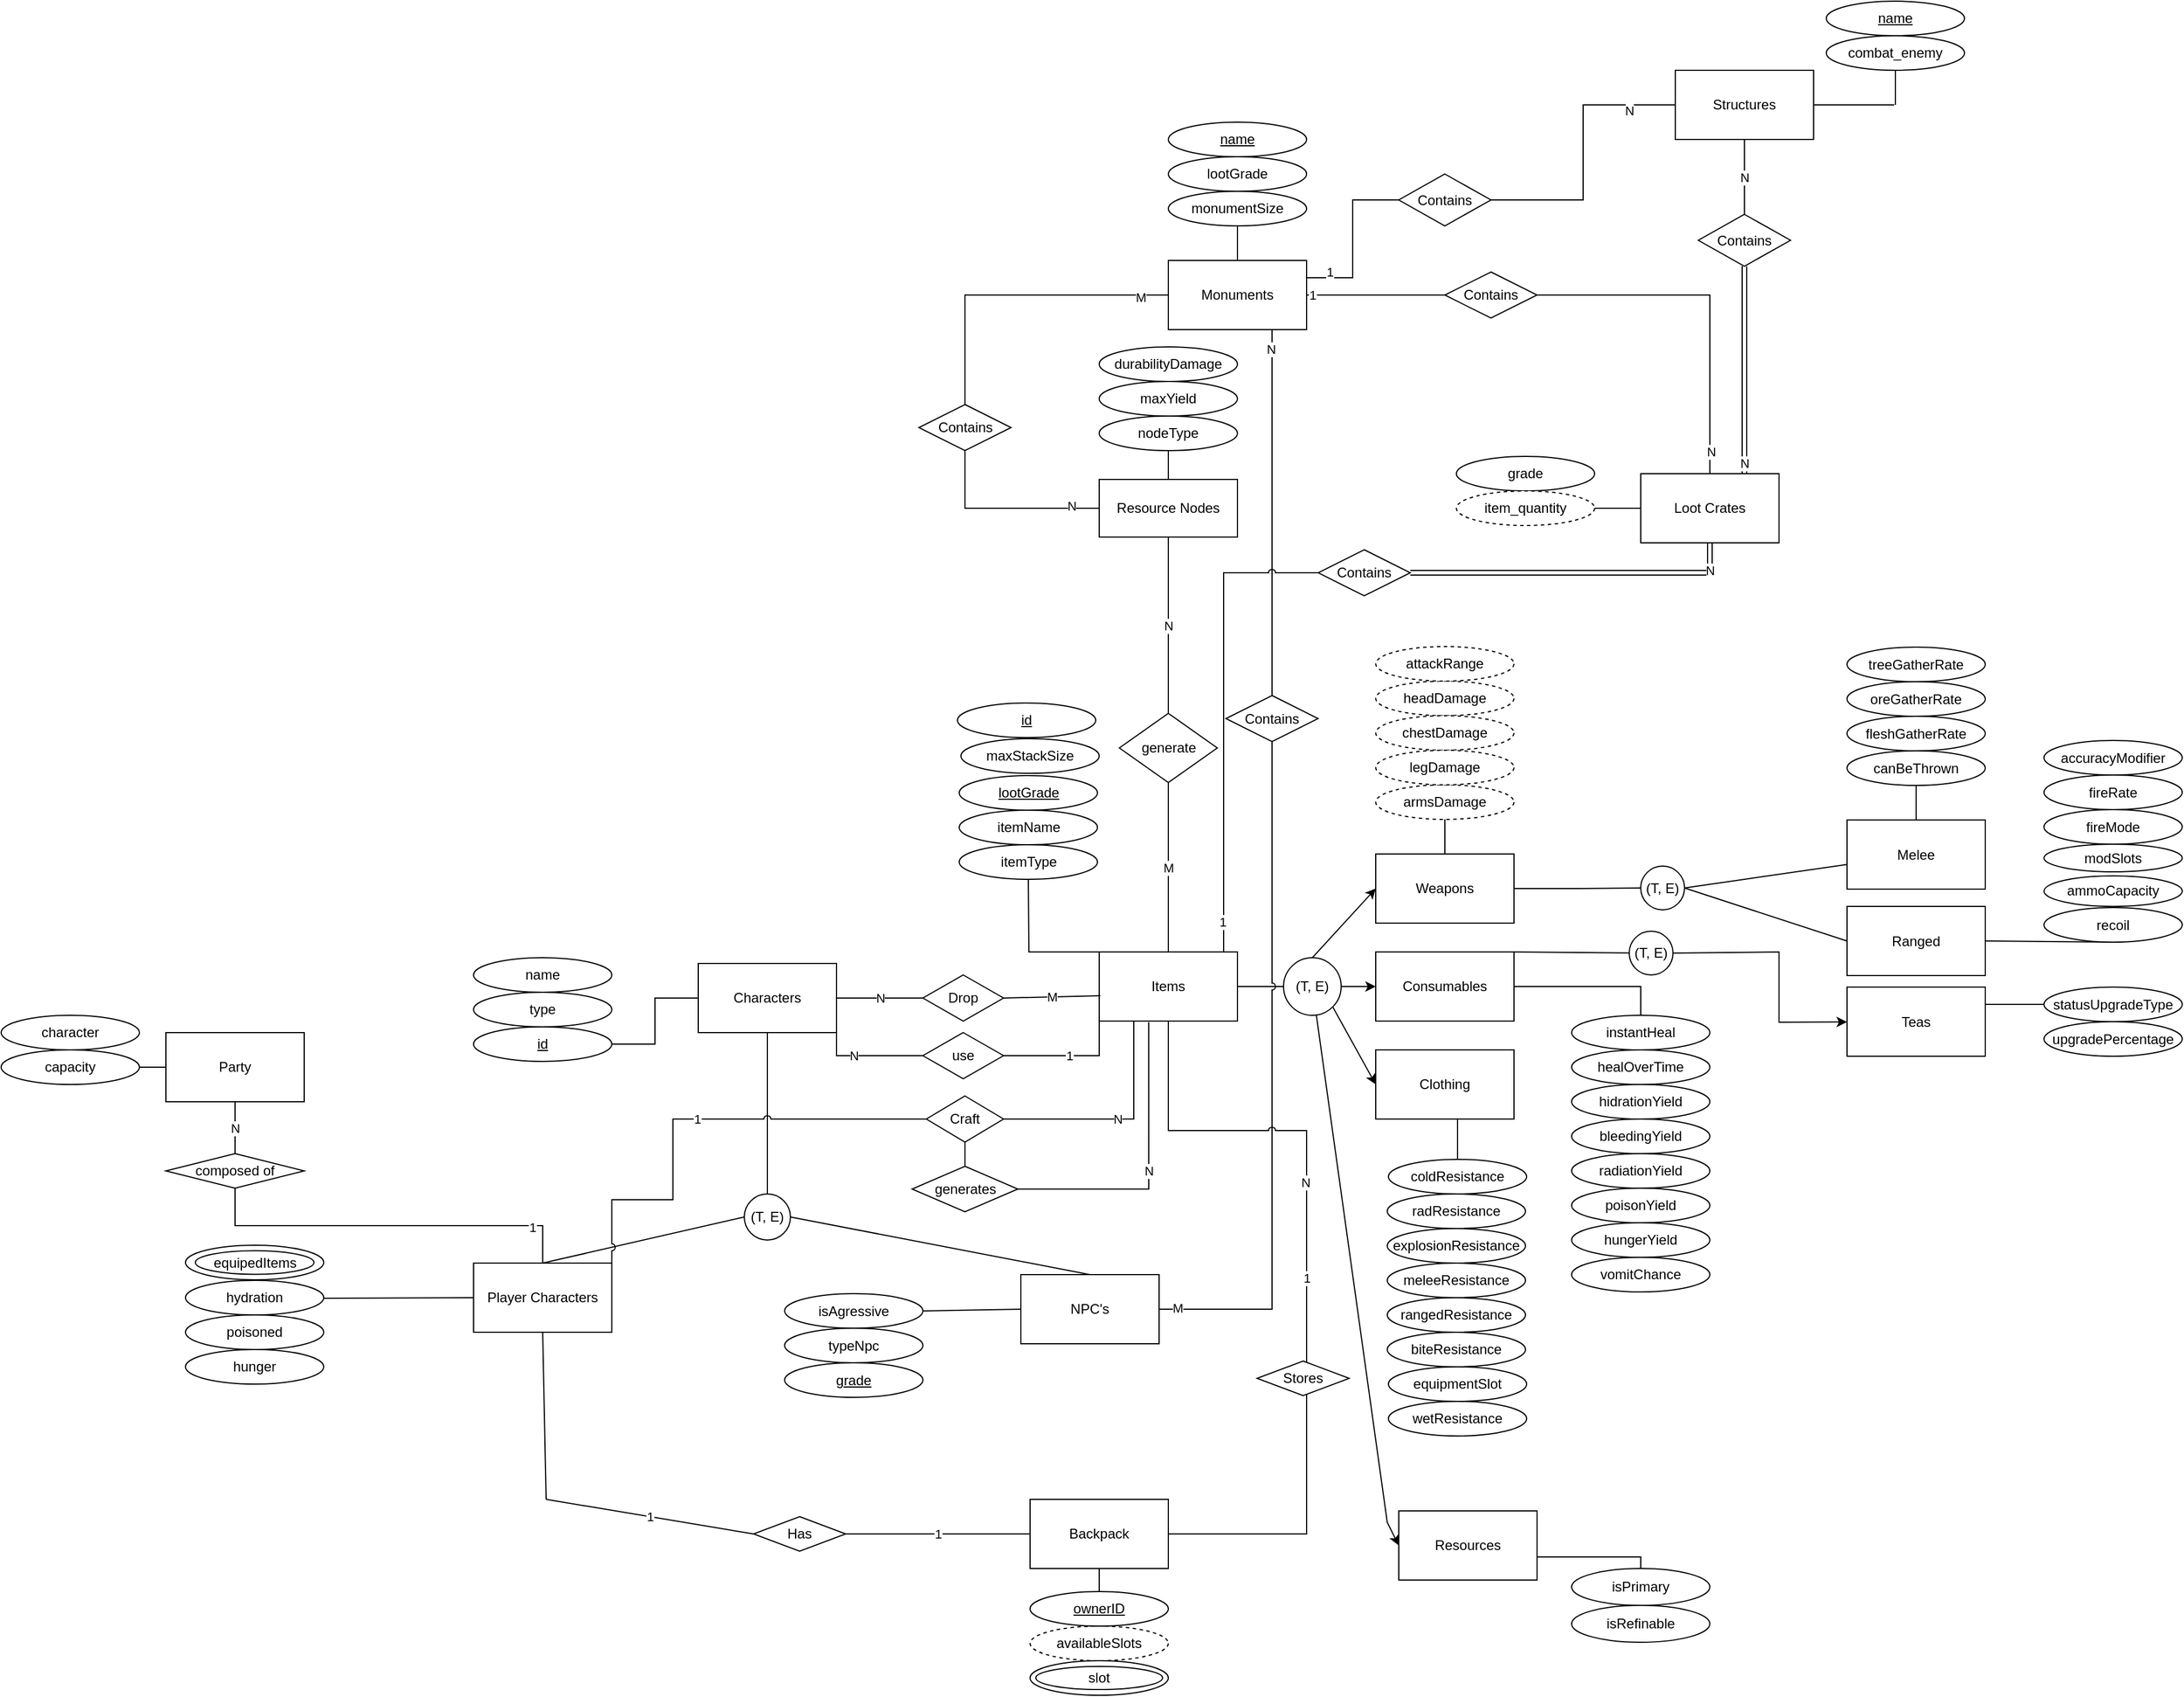 <mxfile version="17.4.5" type="device"><diagram id="C5RBs43oDa-KdzZeNtuy" name="Page-1"><mxGraphModel dx="2743" dy="2169" grid="1" gridSize="10" guides="1" tooltips="1" connect="1" arrows="1" fold="1" page="1" pageScale="1" pageWidth="827" pageHeight="1169" math="0" shadow="0"><root><mxCell id="WIyWlLk6GJQsqaUBKTNV-0"/><mxCell id="WIyWlLk6GJQsqaUBKTNV-1" parent="WIyWlLk6GJQsqaUBKTNV-0"/><mxCell id="-zSHWPrO5UsilE2_2Vzc-60" style="edgeStyle=none;rounded=0;jumpStyle=arc;orthogonalLoop=1;jettySize=auto;html=1;exitX=0;exitY=0;exitDx=0;exitDy=0;entryX=0.5;entryY=1;entryDx=0;entryDy=0;endArrow=none;endFill=0;" parent="WIyWlLk6GJQsqaUBKTNV-1" source="OJwY6KHNOnWyT61h1TXV-4" target="-zSHWPrO5UsilE2_2Vzc-55" edge="1"><mxGeometry relative="1" as="geometry"><mxPoint x="609.426" y="-304.393" as="targetPoint"/><Array as="points"><mxPoint x="549" y="-275"/></Array></mxGeometry></mxCell><mxCell id="OJwY6KHNOnWyT61h1TXV-4" value="Items" style="rounded=0;whiteSpace=wrap;html=1;" parent="WIyWlLk6GJQsqaUBKTNV-1" vertex="1"><mxGeometry x="610" y="-275" width="120" height="60" as="geometry"/></mxCell><mxCell id="UHp47Q1jyJyuSNZyAN0i-2" style="edgeStyle=orthogonalEdgeStyle;rounded=0;orthogonalLoop=1;jettySize=auto;html=1;exitX=1;exitY=0.5;exitDx=0;exitDy=0;entryX=0;entryY=0.5;entryDx=0;entryDy=0;endArrow=none;endFill=0;" parent="WIyWlLk6GJQsqaUBKTNV-1" source="OJwY6KHNOnWyT61h1TXV-1" target="UHp47Q1jyJyuSNZyAN0i-0" edge="1"><mxGeometry relative="1" as="geometry"/></mxCell><mxCell id="OJwY6KHNOnWyT61h1TXV-1" value="Weapons" style="rounded=0;whiteSpace=wrap;html=1;" parent="WIyWlLk6GJQsqaUBKTNV-1" vertex="1"><mxGeometry x="850" y="-360" width="120" height="60" as="geometry"/></mxCell><mxCell id="D26ATLSQnkD5R62mTnJR-33" style="edgeStyle=orthogonalEdgeStyle;rounded=0;orthogonalLoop=1;jettySize=auto;html=1;exitX=1;exitY=0.5;exitDx=0;exitDy=0;entryX=0;entryY=0.5;entryDx=0;entryDy=0;endArrow=none;endFill=0;jumpStyle=arc;" parent="WIyWlLk6GJQsqaUBKTNV-1" source="OJwY6KHNOnWyT61h1TXV-2" target="D26ATLSQnkD5R62mTnJR-21" edge="1"><mxGeometry relative="1" as="geometry"><Array as="points"><mxPoint x="970" y="-139"/><mxPoint x="921" y="-139"/><mxPoint x="921" y="-80"/></Array></mxGeometry></mxCell><mxCell id="OJwY6KHNOnWyT61h1TXV-2" value="Clothing" style="rounded=0;whiteSpace=wrap;html=1;" parent="WIyWlLk6GJQsqaUBKTNV-1" vertex="1"><mxGeometry x="850" y="-190" width="120" height="60" as="geometry"/></mxCell><mxCell id="w20II2zVRM_soVwl7vz7-17" style="rounded=0;orthogonalLoop=1;jettySize=auto;html=1;endArrow=classic;endFill=1;entryX=0;entryY=0.5;entryDx=0;entryDy=0;" edge="1" parent="WIyWlLk6GJQsqaUBKTNV-1" source="OJwY6KHNOnWyT61h1TXV-6" target="w20II2zVRM_soVwl7vz7-18"><mxGeometry relative="1" as="geometry"><mxPoint x="850" y="250" as="targetPoint"/><Array as="points"><mxPoint x="860" y="220"/></Array></mxGeometry></mxCell><mxCell id="OJwY6KHNOnWyT61h1TXV-6" value="(T, E)" style="ellipse;whiteSpace=wrap;html=1;aspect=fixed;" parent="WIyWlLk6GJQsqaUBKTNV-1" vertex="1"><mxGeometry x="770" y="-270" width="50" height="50" as="geometry"/></mxCell><mxCell id="OJwY6KHNOnWyT61h1TXV-8" value="" style="endArrow=classic;html=1;rounded=0;entryX=0;entryY=0.5;entryDx=0;entryDy=0;exitX=0.5;exitY=0;exitDx=0;exitDy=0;" parent="WIyWlLk6GJQsqaUBKTNV-1" source="OJwY6KHNOnWyT61h1TXV-6" target="OJwY6KHNOnWyT61h1TXV-1" edge="1"><mxGeometry width="50" height="50" relative="1" as="geometry"><mxPoint x="760" y="-185" as="sourcePoint"/><mxPoint x="850" y="-335" as="targetPoint"/></mxGeometry></mxCell><mxCell id="OJwY6KHNOnWyT61h1TXV-9" value="" style="endArrow=classic;html=1;rounded=0;entryX=0;entryY=0.5;entryDx=0;entryDy=0;exitX=1;exitY=1;exitDx=0;exitDy=0;" parent="WIyWlLk6GJQsqaUBKTNV-1" source="OJwY6KHNOnWyT61h1TXV-6" target="OJwY6KHNOnWyT61h1TXV-2" edge="1"><mxGeometry width="50" height="50" relative="1" as="geometry"><mxPoint x="760" y="-185" as="sourcePoint"/><mxPoint x="850" y="-245" as="targetPoint"/></mxGeometry></mxCell><mxCell id="OJwY6KHNOnWyT61h1TXV-11" value="" style="endArrow=none;html=1;rounded=0;entryX=0;entryY=0.5;entryDx=0;entryDy=0;exitX=1;exitY=0.5;exitDx=0;exitDy=0;" parent="WIyWlLk6GJQsqaUBKTNV-1" source="OJwY6KHNOnWyT61h1TXV-4" target="OJwY6KHNOnWyT61h1TXV-6" edge="1"><mxGeometry width="50" height="50" relative="1" as="geometry"><mxPoint x="760" y="-345" as="sourcePoint"/><mxPoint x="810" y="-395" as="targetPoint"/></mxGeometry></mxCell><mxCell id="OJwY6KHNOnWyT61h1TXV-41" value="N" style="endArrow=none;html=1;rounded=0;exitX=0;exitY=0.5;exitDx=0;exitDy=0;entryX=1;entryY=0.5;entryDx=0;entryDy=0;startArrow=none;endFill=0;" parent="WIyWlLk6GJQsqaUBKTNV-1" source="OJwY6KHNOnWyT61h1TXV-40" target="uLVhCN9LuA4ormxbeh18-166" edge="1"><mxGeometry width="50" height="50" relative="1" as="geometry"><mxPoint x="510" y="-260" as="sourcePoint"/><mxPoint x="380.0" y="-245" as="targetPoint"/></mxGeometry></mxCell><mxCell id="OJwY6KHNOnWyT61h1TXV-40" value="Drop" style="rhombus;whiteSpace=wrap;html=1;" parent="WIyWlLk6GJQsqaUBKTNV-1" vertex="1"><mxGeometry x="457" y="-255" width="70" height="40" as="geometry"/></mxCell><mxCell id="OJwY6KHNOnWyT61h1TXV-42" value="M" style="endArrow=none;html=1;rounded=0;exitX=0.008;exitY=0.633;exitDx=0;exitDy=0;entryX=1;entryY=0.5;entryDx=0;entryDy=0;endFill=0;exitPerimeter=0;startArrow=none;startFill=0;" parent="WIyWlLk6GJQsqaUBKTNV-1" source="OJwY6KHNOnWyT61h1TXV-4" target="OJwY6KHNOnWyT61h1TXV-40" edge="1"><mxGeometry width="50" height="50" relative="1" as="geometry"><mxPoint x="610" y="-245" as="sourcePoint"/><mxPoint x="380" y="-245" as="targetPoint"/></mxGeometry></mxCell><mxCell id="2D-uhQXSDhw1c9o0qNFz-20" style="edgeStyle=orthogonalEdgeStyle;rounded=0;orthogonalLoop=1;jettySize=auto;html=1;entryX=0;entryY=0.5;entryDx=0;entryDy=0;endArrow=none;endFill=0;" parent="WIyWlLk6GJQsqaUBKTNV-1" source="VYQuqurXk1ev6Ly3l2aM-4" target="2D-uhQXSDhw1c9o0qNFz-19" edge="1"><mxGeometry relative="1" as="geometry"><Array as="points"><mxPoint x="830" y="-860"/><mxPoint x="830" y="-927"/></Array></mxGeometry></mxCell><mxCell id="2D-uhQXSDhw1c9o0qNFz-24" value="1" style="edgeLabel;html=1;align=center;verticalAlign=middle;resizable=0;points=[];" parent="2D-uhQXSDhw1c9o0qNFz-20" vertex="1" connectable="0"><mxGeometry x="-0.54" y="4" relative="1" as="geometry"><mxPoint x="-14" y="-1" as="offset"/></mxGeometry></mxCell><mxCell id="D26ATLSQnkD5R62mTnJR-34" style="edgeStyle=orthogonalEdgeStyle;rounded=0;jumpStyle=arc;orthogonalLoop=1;jettySize=auto;html=1;exitX=1;exitY=1;exitDx=0;exitDy=0;entryX=1;entryY=0.5;entryDx=0;entryDy=0;endArrow=none;endFill=0;" parent="WIyWlLk6GJQsqaUBKTNV-1" source="VYQuqurXk1ev6Ly3l2aM-4" target="uLVhCN9LuA4ormxbeh18-179" edge="1"><mxGeometry relative="1" as="geometry"><Array as="points"><mxPoint x="760" y="-815"/><mxPoint x="760" y="35"/></Array></mxGeometry></mxCell><mxCell id="D26ATLSQnkD5R62mTnJR-38" value="N" style="edgeLabel;html=1;align=center;verticalAlign=middle;resizable=0;points=[];" parent="D26ATLSQnkD5R62mTnJR-34" vertex="1" connectable="0"><mxGeometry x="-0.904" y="-1" relative="1" as="geometry"><mxPoint as="offset"/></mxGeometry></mxCell><mxCell id="D26ATLSQnkD5R62mTnJR-39" value="M" style="edgeLabel;html=1;align=center;verticalAlign=middle;resizable=0;points=[];" parent="D26ATLSQnkD5R62mTnJR-34" vertex="1" connectable="0"><mxGeometry x="0.967" y="-1" relative="1" as="geometry"><mxPoint as="offset"/></mxGeometry></mxCell><mxCell id="VYQuqurXk1ev6Ly3l2aM-4" value="Monuments" style="rounded=0;whiteSpace=wrap;html=1;" parent="WIyWlLk6GJQsqaUBKTNV-1" vertex="1"><mxGeometry x="670" y="-875" width="120" height="60" as="geometry"/></mxCell><mxCell id="VYQuqurXk1ev6Ly3l2aM-39" style="edgeStyle=orthogonalEdgeStyle;rounded=0;orthogonalLoop=1;jettySize=auto;html=1;exitX=0.5;exitY=1;exitDx=0;exitDy=0;" parent="WIyWlLk6GJQsqaUBKTNV-1" source="VYQuqurXk1ev6Ly3l2aM-4" target="VYQuqurXk1ev6Ly3l2aM-4" edge="1"><mxGeometry relative="1" as="geometry"/></mxCell><mxCell id="YpgS21uu3NGaCWCV9_6U-1" value="M" style="edgeStyle=orthogonalEdgeStyle;rounded=0;orthogonalLoop=1;jettySize=auto;html=1;exitX=0.5;exitY=1;exitDx=0;exitDy=0;entryX=0.5;entryY=0;entryDx=0;entryDy=0;startArrow=none;endArrow=none;endFill=0;" parent="WIyWlLk6GJQsqaUBKTNV-1" source="YpgS21uu3NGaCWCV9_6U-5" target="OJwY6KHNOnWyT61h1TXV-4" edge="1"><mxGeometry relative="1" as="geometry"/></mxCell><mxCell id="-zSHWPrO5UsilE2_2Vzc-80" style="edgeStyle=none;rounded=0;jumpStyle=arc;orthogonalLoop=1;jettySize=auto;html=1;exitX=0.5;exitY=0;exitDx=0;exitDy=0;entryX=0.5;entryY=1;entryDx=0;entryDy=0;endArrow=none;endFill=0;" parent="WIyWlLk6GJQsqaUBKTNV-1" source="YpgS21uu3NGaCWCV9_6U-0" target="-zSHWPrO5UsilE2_2Vzc-79" edge="1"><mxGeometry relative="1" as="geometry"/></mxCell><mxCell id="w20II2zVRM_soVwl7vz7-27" style="edgeStyle=orthogonalEdgeStyle;rounded=0;orthogonalLoop=1;jettySize=auto;html=1;startArrow=none;startFill=0;endArrow=none;endFill=0;strokeColor=default;entryX=0.5;entryY=1;entryDx=0;entryDy=0;" edge="1" parent="WIyWlLk6GJQsqaUBKTNV-1" source="YpgS21uu3NGaCWCV9_6U-0" target="w20II2zVRM_soVwl7vz7-26"><mxGeometry relative="1" as="geometry"><mxPoint x="490" y="-660" as="targetPoint"/></mxGeometry></mxCell><mxCell id="w20II2zVRM_soVwl7vz7-29" value="N" style="edgeLabel;html=1;align=center;verticalAlign=middle;resizable=0;points=[];" vertex="1" connectable="0" parent="w20II2zVRM_soVwl7vz7-27"><mxGeometry x="-0.712" y="-2" relative="1" as="geometry"><mxPoint as="offset"/></mxGeometry></mxCell><mxCell id="YpgS21uu3NGaCWCV9_6U-0" value="Resource Nodes" style="rounded=0;whiteSpace=wrap;html=1;" parent="WIyWlLk6GJQsqaUBKTNV-1" vertex="1"><mxGeometry x="610" y="-685" width="120" height="50" as="geometry"/></mxCell><mxCell id="YpgS21uu3NGaCWCV9_6U-5" value="generate" style="rhombus;whiteSpace=wrap;html=1;" parent="WIyWlLk6GJQsqaUBKTNV-1" vertex="1"><mxGeometry x="627.5" y="-482" width="85" height="60" as="geometry"/></mxCell><mxCell id="YpgS21uu3NGaCWCV9_6U-6" value="N" style="edgeStyle=orthogonalEdgeStyle;rounded=0;orthogonalLoop=1;jettySize=auto;html=1;exitX=0.5;exitY=1;exitDx=0;exitDy=0;entryX=0.5;entryY=0;entryDx=0;entryDy=0;endArrow=none;" parent="WIyWlLk6GJQsqaUBKTNV-1" source="YpgS21uu3NGaCWCV9_6U-0" target="YpgS21uu3NGaCWCV9_6U-5" edge="1"><mxGeometry relative="1" as="geometry"><mxPoint x="670" y="-635" as="sourcePoint"/><mxPoint x="670" y="-275" as="targetPoint"/></mxGeometry></mxCell><mxCell id="-jBMVGJU2QKtCugC65hU-28" value="N" style="edgeStyle=orthogonalEdgeStyle;rounded=0;orthogonalLoop=1;jettySize=auto;html=1;exitX=0.5;exitY=1;exitDx=0;exitDy=0;strokeColor=default;endArrow=none;endFill=0;startArrow=none;startFill=0;entryX=1;entryY=0.5;entryDx=0;entryDy=0;shape=link;" parent="WIyWlLk6GJQsqaUBKTNV-1" source="-jBMVGJU2QKtCugC65hU-0" target="-jBMVGJU2QKtCugC65hU-22" edge="1"><mxGeometry x="-0.833" relative="1" as="geometry"><mxPoint as="offset"/></mxGeometry></mxCell><mxCell id="rx5EJJtKHUXRAvVFgx5E-4" style="edgeStyle=orthogonalEdgeStyle;rounded=0;orthogonalLoop=1;jettySize=auto;html=1;endArrow=none;endFill=0;exitX=1;exitY=0.75;exitDx=0;exitDy=0;entryX=0;entryY=0.5;entryDx=0;entryDy=0;" parent="WIyWlLk6GJQsqaUBKTNV-1" source="-jBMVGJU2QKtCugC65hU-0" target="rx5EJJtKHUXRAvVFgx5E-5" edge="1"><mxGeometry relative="1" as="geometry"><mxPoint x="1270" y="-610" as="targetPoint"/><Array as="points"><mxPoint x="1200" y="-660"/></Array></mxGeometry></mxCell><mxCell id="-jBMVGJU2QKtCugC65hU-0" value="Loot Crates" style="rounded=0;whiteSpace=wrap;html=1;" parent="WIyWlLk6GJQsqaUBKTNV-1" vertex="1"><mxGeometry x="1080" y="-690" width="120" height="60" as="geometry"/></mxCell><mxCell id="snmEIVNfXAh6QChqygCh-4" value="N" style="edgeStyle=orthogonalEdgeStyle;rounded=0;orthogonalLoop=1;jettySize=auto;html=1;exitX=0.5;exitY=1;exitDx=0;exitDy=0;entryX=0.5;entryY=0;entryDx=0;entryDy=0;startArrow=none;startFill=0;endArrow=none;endFill=0;" parent="WIyWlLk6GJQsqaUBKTNV-1" source="-jBMVGJU2QKtCugC65hU-6" target="-jBMVGJU2QKtCugC65hU-36" edge="1"><mxGeometry relative="1" as="geometry"/></mxCell><mxCell id="w20II2zVRM_soVwl7vz7-6" style="edgeStyle=orthogonalEdgeStyle;rounded=0;orthogonalLoop=1;jettySize=auto;html=1;endArrow=none;endFill=0;" edge="1" parent="WIyWlLk6GJQsqaUBKTNV-1" source="-jBMVGJU2QKtCugC65hU-6"><mxGeometry relative="1" as="geometry"><mxPoint x="1300" y="-1010" as="targetPoint"/></mxGeometry></mxCell><mxCell id="-jBMVGJU2QKtCugC65hU-6" value="Structures" style="rounded=0;whiteSpace=wrap;html=1;" parent="WIyWlLk6GJQsqaUBKTNV-1" vertex="1"><mxGeometry x="1110" y="-1040" width="120" height="60" as="geometry"/></mxCell><mxCell id="-jBMVGJU2QKtCugC65hU-13" style="edgeStyle=orthogonalEdgeStyle;rounded=0;orthogonalLoop=1;jettySize=auto;html=1;endArrow=none;endFill=0;strokeColor=default;" parent="WIyWlLk6GJQsqaUBKTNV-1" source="-jBMVGJU2QKtCugC65hU-8" target="-jBMVGJU2QKtCugC65hU-0" edge="1"><mxGeometry relative="1" as="geometry"/></mxCell><mxCell id="-jBMVGJU2QKtCugC65hU-31" value="N" style="edgeLabel;html=1;align=center;verticalAlign=middle;resizable=0;points=[];" parent="-jBMVGJU2QKtCugC65hU-13" vertex="1" connectable="0"><mxGeometry x="0.874" y="1" relative="1" as="geometry"><mxPoint as="offset"/></mxGeometry></mxCell><mxCell id="-jBMVGJU2QKtCugC65hU-14" style="edgeStyle=orthogonalEdgeStyle;rounded=0;orthogonalLoop=1;jettySize=auto;html=1;exitX=0.5;exitY=1;exitDx=0;exitDy=0;" parent="WIyWlLk6GJQsqaUBKTNV-1" source="-jBMVGJU2QKtCugC65hU-0" target="-jBMVGJU2QKtCugC65hU-0" edge="1"><mxGeometry relative="1" as="geometry"/></mxCell><mxCell id="-jBMVGJU2QKtCugC65hU-16" style="edgeStyle=orthogonalEdgeStyle;rounded=0;orthogonalLoop=1;jettySize=auto;html=1;exitX=0.5;exitY=1;exitDx=0;exitDy=0;" parent="WIyWlLk6GJQsqaUBKTNV-1" edge="1"><mxGeometry relative="1" as="geometry"><mxPoint x="540" y="-830" as="sourcePoint"/><mxPoint x="540" y="-830" as="targetPoint"/></mxGeometry></mxCell><mxCell id="-jBMVGJU2QKtCugC65hU-27" style="edgeStyle=orthogonalEdgeStyle;rounded=0;orthogonalLoop=1;jettySize=auto;html=1;exitX=0;exitY=0.5;exitDx=0;exitDy=0;entryX=1;entryY=0;entryDx=0;entryDy=0;endArrow=none;endFill=0;jumpStyle=arc;" parent="WIyWlLk6GJQsqaUBKTNV-1" source="-jBMVGJU2QKtCugC65hU-22" edge="1"><mxGeometry relative="1" as="geometry"><mxPoint x="798" y="-604" as="sourcePoint"/><mxPoint x="728" y="-275" as="targetPoint"/><Array as="points"><mxPoint x="718" y="-604"/><mxPoint x="718" y="-275"/></Array></mxGeometry></mxCell><mxCell id="-jBMVGJU2QKtCugC65hU-30" value="1" style="edgeLabel;html=1;align=center;verticalAlign=middle;resizable=0;points=[];" parent="-jBMVGJU2QKtCugC65hU-27" vertex="1" connectable="0"><mxGeometry x="0.828" y="-1" relative="1" as="geometry"><mxPoint as="offset"/></mxGeometry></mxCell><mxCell id="-jBMVGJU2QKtCugC65hU-22" value="Contains" style="rhombus;whiteSpace=wrap;html=1;" parent="WIyWlLk6GJQsqaUBKTNV-1" vertex="1"><mxGeometry x="800" y="-624" width="80" height="40" as="geometry"/></mxCell><mxCell id="-zSHWPrO5UsilE2_2Vzc-107" value="" style="edgeStyle=none;rounded=0;jumpStyle=arc;orthogonalLoop=1;jettySize=auto;html=1;endArrow=classic;endFill=1;exitX=1;exitY=0.5;exitDx=0;exitDy=0;startArrow=none;" parent="WIyWlLk6GJQsqaUBKTNV-1" source="UHp47Q1jyJyuSNZyAN0i-5" target="-zSHWPrO5UsilE2_2Vzc-106" edge="1"><mxGeometry relative="1" as="geometry"><Array as="points"><mxPoint x="1200" y="-275"/><mxPoint x="1200" y="-214"/></Array></mxGeometry></mxCell><mxCell id="3XOe97P2HTG3HufMRtG4-0" style="edgeStyle=orthogonalEdgeStyle;rounded=0;orthogonalLoop=1;jettySize=auto;html=1;exitX=1;exitY=0.5;exitDx=0;exitDy=0;entryX=0.5;entryY=0;entryDx=0;entryDy=0;endArrow=none;endFill=0;" parent="WIyWlLk6GJQsqaUBKTNV-1" source="-jBMVGJU2QKtCugC65hU-41" target="-zSHWPrO5UsilE2_2Vzc-96" edge="1"><mxGeometry relative="1" as="geometry"/></mxCell><mxCell id="-jBMVGJU2QKtCugC65hU-41" value="Consumables" style="rounded=0;whiteSpace=wrap;html=1;" parent="WIyWlLk6GJQsqaUBKTNV-1" vertex="1"><mxGeometry x="850" y="-275" width="120" height="60" as="geometry"/></mxCell><mxCell id="-jBMVGJU2QKtCugC65hU-42" value="" style="endArrow=classic;html=1;rounded=0;strokeColor=default;jumpStyle=arc;exitX=1;exitY=0.5;exitDx=0;exitDy=0;entryX=0;entryY=0.5;entryDx=0;entryDy=0;" parent="WIyWlLk6GJQsqaUBKTNV-1" source="OJwY6KHNOnWyT61h1TXV-6" target="-jBMVGJU2QKtCugC65hU-41" edge="1"><mxGeometry width="50" height="50" relative="1" as="geometry"><mxPoint x="890" y="-160" as="sourcePoint"/><mxPoint x="940" y="-210" as="targetPoint"/></mxGeometry></mxCell><mxCell id="-jBMVGJU2QKtCugC65hU-8" value="Contains" style="rhombus;whiteSpace=wrap;html=1;" parent="WIyWlLk6GJQsqaUBKTNV-1" vertex="1"><mxGeometry x="910" y="-865" width="80" height="40" as="geometry"/></mxCell><mxCell id="fH18UR_oPNTHuk2-tp0Y-47" value="" style="edgeStyle=orthogonalEdgeStyle;rounded=0;orthogonalLoop=1;jettySize=auto;html=1;exitX=1;exitY=0.5;exitDx=0;exitDy=0;entryX=0;entryY=0.5;entryDx=0;entryDy=0;endArrow=none;endFill=0;" parent="WIyWlLk6GJQsqaUBKTNV-1" source="VYQuqurXk1ev6Ly3l2aM-4" target="-jBMVGJU2QKtCugC65hU-8" edge="1"><mxGeometry relative="1" as="geometry"><Array as="points"/><mxPoint x="790" y="-845" as="sourcePoint"/><mxPoint x="960" y="-1010" as="targetPoint"/></mxGeometry></mxCell><mxCell id="fH18UR_oPNTHuk2-tp0Y-48" value="1" style="edgeLabel;html=1;align=center;verticalAlign=middle;resizable=0;points=[];" parent="fH18UR_oPNTHuk2-tp0Y-47" vertex="1" connectable="0"><mxGeometry x="-0.913" relative="1" as="geometry"><mxPoint as="offset"/></mxGeometry></mxCell><mxCell id="-jBMVGJU2QKtCugC65hU-36" value="Contains" style="rhombus;whiteSpace=wrap;html=1;" parent="WIyWlLk6GJQsqaUBKTNV-1" vertex="1"><mxGeometry x="1130" y="-915" width="80" height="45" as="geometry"/></mxCell><mxCell id="fH18UR_oPNTHuk2-tp0Y-51" value="" style="endArrow=none;html=1;rounded=0;strokeColor=default;exitX=0.75;exitY=0;exitDx=0;exitDy=0;entryX=0.5;entryY=1;entryDx=0;entryDy=0;endFill=0;shape=link;" parent="WIyWlLk6GJQsqaUBKTNV-1" source="-jBMVGJU2QKtCugC65hU-0" target="-jBMVGJU2QKtCugC65hU-36" edge="1"><mxGeometry width="50" height="50" relative="1" as="geometry"><mxPoint x="1080" y="-660" as="sourcePoint"/><mxPoint x="790" y="-815" as="targetPoint"/><Array as="points"/></mxGeometry></mxCell><mxCell id="fH18UR_oPNTHuk2-tp0Y-52" value="N" style="edgeLabel;html=1;align=center;verticalAlign=middle;resizable=0;points=[];" parent="fH18UR_oPNTHuk2-tp0Y-51" vertex="1" connectable="0"><mxGeometry x="-0.928" y="-3" relative="1" as="geometry"><mxPoint x="-3" y="-3" as="offset"/></mxGeometry></mxCell><mxCell id="-zSHWPrO5UsilE2_2Vzc-25" value="grade" style="ellipse;whiteSpace=wrap;html=1;" parent="WIyWlLk6GJQsqaUBKTNV-1" vertex="1"><mxGeometry x="920" y="-705" width="120" height="30" as="geometry"/></mxCell><mxCell id="-zSHWPrO5UsilE2_2Vzc-30" value="fireMode" style="ellipse;whiteSpace=wrap;html=1;" parent="WIyWlLk6GJQsqaUBKTNV-1" vertex="1"><mxGeometry x="1430" y="-398.5" width="120" height="30" as="geometry"/></mxCell><mxCell id="-zSHWPrO5UsilE2_2Vzc-32" value="fireRate" style="ellipse;whiteSpace=wrap;html=1;" parent="WIyWlLk6GJQsqaUBKTNV-1" vertex="1"><mxGeometry x="1430" y="-428.5" width="120" height="30" as="geometry"/></mxCell><mxCell id="-zSHWPrO5UsilE2_2Vzc-75" style="edgeStyle=none;rounded=0;jumpStyle=arc;orthogonalLoop=1;jettySize=auto;html=1;exitX=0.5;exitY=0;exitDx=0;exitDy=0;entryX=0.5;entryY=1;entryDx=0;entryDy=0;endArrow=none;endFill=0;" parent="WIyWlLk6GJQsqaUBKTNV-1" source="-zSHWPrO5UsilE2_2Vzc-38" target="-zSHWPrO5UsilE2_2Vzc-71" edge="1"><mxGeometry relative="1" as="geometry"/></mxCell><mxCell id="-zSHWPrO5UsilE2_2Vzc-38" value="Melee" style="rounded=0;whiteSpace=wrap;html=1;" parent="WIyWlLk6GJQsqaUBKTNV-1" vertex="1"><mxGeometry x="1259" y="-389.5" width="120" height="60" as="geometry"/></mxCell><mxCell id="-zSHWPrO5UsilE2_2Vzc-83" style="edgeStyle=none;rounded=0;jumpStyle=arc;orthogonalLoop=1;jettySize=auto;html=1;exitX=1;exitY=0.5;exitDx=0;exitDy=0;entryX=0.5;entryY=1;entryDx=0;entryDy=0;endArrow=none;endFill=0;" parent="WIyWlLk6GJQsqaUBKTNV-1" source="-zSHWPrO5UsilE2_2Vzc-39" target="-zSHWPrO5UsilE2_2Vzc-50" edge="1"><mxGeometry relative="1" as="geometry"/></mxCell><mxCell id="-zSHWPrO5UsilE2_2Vzc-39" value="Ranged" style="rounded=0;whiteSpace=wrap;html=1;" parent="WIyWlLk6GJQsqaUBKTNV-1" vertex="1"><mxGeometry x="1259" y="-314.5" width="120" height="60" as="geometry"/></mxCell><mxCell id="-zSHWPrO5UsilE2_2Vzc-46" value="ammoCapacity" style="ellipse;whiteSpace=wrap;html=1;" parent="WIyWlLk6GJQsqaUBKTNV-1" vertex="1"><mxGeometry x="1430" y="-341" width="120" height="26.5" as="geometry"/></mxCell><mxCell id="-zSHWPrO5UsilE2_2Vzc-50" value="recoil" style="ellipse;whiteSpace=wrap;html=1;" parent="WIyWlLk6GJQsqaUBKTNV-1" vertex="1"><mxGeometry x="1430" y="-313.5" width="120" height="30" as="geometry"/></mxCell><mxCell id="-zSHWPrO5UsilE2_2Vzc-51" value="itemName" style="ellipse;whiteSpace=wrap;html=1;" parent="WIyWlLk6GJQsqaUBKTNV-1" vertex="1"><mxGeometry x="488.5" y="-398" width="120" height="30" as="geometry"/></mxCell><mxCell id="-zSHWPrO5UsilE2_2Vzc-55" value="itemType" style="ellipse;whiteSpace=wrap;html=1;" parent="WIyWlLk6GJQsqaUBKTNV-1" vertex="1"><mxGeometry x="488.5" y="-368" width="120" height="30" as="geometry"/></mxCell><mxCell id="-zSHWPrO5UsilE2_2Vzc-61" value="lootGrade" style="ellipse;whiteSpace=wrap;html=1;fontStyle=4" parent="WIyWlLk6GJQsqaUBKTNV-1" vertex="1"><mxGeometry x="488.5" y="-428" width="120" height="30" as="geometry"/></mxCell><mxCell id="-zSHWPrO5UsilE2_2Vzc-67" style="edgeStyle=none;rounded=0;jumpStyle=arc;orthogonalLoop=1;jettySize=auto;html=1;exitX=0.5;exitY=1;exitDx=0;exitDy=0;entryX=0.5;entryY=0;entryDx=0;entryDy=0;endArrow=none;endFill=0;" parent="WIyWlLk6GJQsqaUBKTNV-1" source="-zSHWPrO5UsilE2_2Vzc-63" target="OJwY6KHNOnWyT61h1TXV-1" edge="1"><mxGeometry relative="1" as="geometry"/></mxCell><mxCell id="-zSHWPrO5UsilE2_2Vzc-63" value="armsDamage" style="ellipse;whiteSpace=wrap;html=1;dashed=1;" parent="WIyWlLk6GJQsqaUBKTNV-1" vertex="1"><mxGeometry x="850" y="-420" width="120" height="30" as="geometry"/></mxCell><mxCell id="-zSHWPrO5UsilE2_2Vzc-64" value="headDamage" style="ellipse;whiteSpace=wrap;html=1;dashed=1;" parent="WIyWlLk6GJQsqaUBKTNV-1" vertex="1"><mxGeometry x="850" y="-510" width="120" height="30" as="geometry"/></mxCell><mxCell id="-zSHWPrO5UsilE2_2Vzc-65" value="chestDamage" style="ellipse;whiteSpace=wrap;html=1;dashed=1;" parent="WIyWlLk6GJQsqaUBKTNV-1" vertex="1"><mxGeometry x="850" y="-480" width="120" height="30" as="geometry"/></mxCell><mxCell id="-zSHWPrO5UsilE2_2Vzc-66" value="legDamage" style="ellipse;whiteSpace=wrap;html=1;dashed=1;" parent="WIyWlLk6GJQsqaUBKTNV-1" vertex="1"><mxGeometry x="850" y="-450" width="120" height="30" as="geometry"/></mxCell><mxCell id="-zSHWPrO5UsilE2_2Vzc-68" value="modSlots" style="ellipse;whiteSpace=wrap;html=1;" parent="WIyWlLk6GJQsqaUBKTNV-1" vertex="1"><mxGeometry x="1430" y="-368.5" width="120" height="24" as="geometry"/></mxCell><mxCell id="-zSHWPrO5UsilE2_2Vzc-70" value="attackRange" style="ellipse;whiteSpace=wrap;html=1;dashed=1;" parent="WIyWlLk6GJQsqaUBKTNV-1" vertex="1"><mxGeometry x="850" y="-540" width="120" height="30" as="geometry"/></mxCell><mxCell id="-zSHWPrO5UsilE2_2Vzc-71" value="canBeThrown" style="ellipse;whiteSpace=wrap;html=1;" parent="WIyWlLk6GJQsqaUBKTNV-1" vertex="1"><mxGeometry x="1259" y="-449.5" width="120" height="30" as="geometry"/></mxCell><mxCell id="-zSHWPrO5UsilE2_2Vzc-72" value="fleshGatherRate" style="ellipse;whiteSpace=wrap;html=1;" parent="WIyWlLk6GJQsqaUBKTNV-1" vertex="1"><mxGeometry x="1259" y="-479.5" width="120" height="30" as="geometry"/></mxCell><mxCell id="-zSHWPrO5UsilE2_2Vzc-73" value="oreGatherRate" style="ellipse;whiteSpace=wrap;html=1;" parent="WIyWlLk6GJQsqaUBKTNV-1" vertex="1"><mxGeometry x="1259" y="-509.5" width="120" height="30" as="geometry"/></mxCell><mxCell id="-zSHWPrO5UsilE2_2Vzc-74" value="treeGatherRate" style="ellipse;whiteSpace=wrap;html=1;" parent="WIyWlLk6GJQsqaUBKTNV-1" vertex="1"><mxGeometry x="1259" y="-539.5" width="120" height="30" as="geometry"/></mxCell><mxCell id="-zSHWPrO5UsilE2_2Vzc-79" value="nodeType" style="ellipse;whiteSpace=wrap;html=1;" parent="WIyWlLk6GJQsqaUBKTNV-1" vertex="1"><mxGeometry x="610" y="-740" width="120" height="30" as="geometry"/></mxCell><mxCell id="-zSHWPrO5UsilE2_2Vzc-81" value="maxYield" style="ellipse;whiteSpace=wrap;html=1;" parent="WIyWlLk6GJQsqaUBKTNV-1" vertex="1"><mxGeometry x="610" y="-770" width="120" height="30" as="geometry"/></mxCell><mxCell id="-zSHWPrO5UsilE2_2Vzc-82" value="durabilityDamage" style="ellipse;whiteSpace=wrap;html=1;" parent="WIyWlLk6GJQsqaUBKTNV-1" vertex="1"><mxGeometry x="610" y="-800" width="120" height="30" as="geometry"/></mxCell><mxCell id="-zSHWPrO5UsilE2_2Vzc-85" value="accuracyModifier" style="ellipse;whiteSpace=wrap;html=1;" parent="WIyWlLk6GJQsqaUBKTNV-1" vertex="1"><mxGeometry x="1430" y="-458.5" width="120" height="30" as="geometry"/></mxCell><mxCell id="-zSHWPrO5UsilE2_2Vzc-94" value="maxStackSize" style="ellipse;whiteSpace=wrap;html=1;" parent="WIyWlLk6GJQsqaUBKTNV-1" vertex="1"><mxGeometry x="490" y="-460" width="120" height="30" as="geometry"/></mxCell><mxCell id="-zSHWPrO5UsilE2_2Vzc-95" style="edgeStyle=none;rounded=0;jumpStyle=arc;orthogonalLoop=1;jettySize=auto;html=1;exitX=1;exitY=1;exitDx=0;exitDy=0;endArrow=none;endFill=0;" parent="WIyWlLk6GJQsqaUBKTNV-1" source="-zSHWPrO5UsilE2_2Vzc-94" target="-zSHWPrO5UsilE2_2Vzc-94" edge="1"><mxGeometry relative="1" as="geometry"/></mxCell><mxCell id="-zSHWPrO5UsilE2_2Vzc-96" value="instantHeal" style="ellipse;whiteSpace=wrap;html=1;" parent="WIyWlLk6GJQsqaUBKTNV-1" vertex="1"><mxGeometry x="1020" y="-220" width="120" height="30" as="geometry"/></mxCell><mxCell id="-zSHWPrO5UsilE2_2Vzc-97" value="healOverTime" style="ellipse;whiteSpace=wrap;html=1;" parent="WIyWlLk6GJQsqaUBKTNV-1" vertex="1"><mxGeometry x="1020" y="-190" width="120" height="30" as="geometry"/></mxCell><mxCell id="-zSHWPrO5UsilE2_2Vzc-98" value="hidrationYield" style="ellipse;whiteSpace=wrap;html=1;" parent="WIyWlLk6GJQsqaUBKTNV-1" vertex="1"><mxGeometry x="1020" y="-160" width="120" height="30" as="geometry"/></mxCell><mxCell id="-zSHWPrO5UsilE2_2Vzc-99" value="bleedingYield" style="ellipse;whiteSpace=wrap;html=1;" parent="WIyWlLk6GJQsqaUBKTNV-1" vertex="1"><mxGeometry x="1020" y="-130" width="120" height="30" as="geometry"/></mxCell><mxCell id="-zSHWPrO5UsilE2_2Vzc-100" value="radiationYield" style="ellipse;whiteSpace=wrap;html=1;" parent="WIyWlLk6GJQsqaUBKTNV-1" vertex="1"><mxGeometry x="1020" y="-100" width="120" height="30" as="geometry"/></mxCell><mxCell id="-zSHWPrO5UsilE2_2Vzc-101" value="poisonYield" style="ellipse;whiteSpace=wrap;html=1;" parent="WIyWlLk6GJQsqaUBKTNV-1" vertex="1"><mxGeometry x="1020" y="-70" width="120" height="30" as="geometry"/></mxCell><mxCell id="-zSHWPrO5UsilE2_2Vzc-102" value="hungerYield" style="ellipse;whiteSpace=wrap;html=1;" parent="WIyWlLk6GJQsqaUBKTNV-1" vertex="1"><mxGeometry x="1020" y="-40" width="120" height="30" as="geometry"/></mxCell><mxCell id="-zSHWPrO5UsilE2_2Vzc-103" value="vomitChance" style="ellipse;whiteSpace=wrap;html=1;" parent="WIyWlLk6GJQsqaUBKTNV-1" vertex="1"><mxGeometry x="1020" y="-10" width="120" height="30" as="geometry"/></mxCell><mxCell id="-zSHWPrO5UsilE2_2Vzc-111" style="edgeStyle=none;rounded=0;jumpStyle=arc;orthogonalLoop=1;jettySize=auto;html=1;exitX=1;exitY=0.25;exitDx=0;exitDy=0;entryX=0;entryY=0.5;entryDx=0;entryDy=0;endArrow=none;endFill=0;" parent="WIyWlLk6GJQsqaUBKTNV-1" source="-zSHWPrO5UsilE2_2Vzc-106" target="-zSHWPrO5UsilE2_2Vzc-108" edge="1"><mxGeometry relative="1" as="geometry"/></mxCell><mxCell id="-zSHWPrO5UsilE2_2Vzc-106" value="Teas" style="whiteSpace=wrap;html=1;rounded=0;" parent="WIyWlLk6GJQsqaUBKTNV-1" vertex="1"><mxGeometry x="1259" y="-244.5" width="120" height="60" as="geometry"/></mxCell><mxCell id="-zSHWPrO5UsilE2_2Vzc-108" value="statusUpgradeType" style="ellipse;whiteSpace=wrap;html=1;" parent="WIyWlLk6GJQsqaUBKTNV-1" vertex="1"><mxGeometry x="1430" y="-244.5" width="120" height="30" as="geometry"/></mxCell><mxCell id="-zSHWPrO5UsilE2_2Vzc-109" value="upgradePercentage" style="ellipse;whiteSpace=wrap;html=1;" parent="WIyWlLk6GJQsqaUBKTNV-1" vertex="1"><mxGeometry x="1430" y="-214.5" width="120" height="30" as="geometry"/></mxCell><mxCell id="H5_lmRk7yJMyOihszG32-26" style="edgeStyle=none;rounded=0;orthogonalLoop=1;jettySize=auto;html=1;exitX=0.5;exitY=1;exitDx=0;exitDy=0;entryX=0.5;entryY=0;entryDx=0;entryDy=0;endArrow=none;endFill=0;" parent="WIyWlLk6GJQsqaUBKTNV-1" source="H5_lmRk7yJMyOihszG32-22" target="VYQuqurXk1ev6Ly3l2aM-4" edge="1"><mxGeometry relative="1" as="geometry"/></mxCell><mxCell id="H5_lmRk7yJMyOihszG32-22" value="monumentSize" style="ellipse;whiteSpace=wrap;html=1;" parent="WIyWlLk6GJQsqaUBKTNV-1" vertex="1"><mxGeometry x="670" y="-935" width="120" height="30" as="geometry"/></mxCell><mxCell id="H5_lmRk7yJMyOihszG32-23" value="lootGrade" style="ellipse;whiteSpace=wrap;html=1;" parent="WIyWlLk6GJQsqaUBKTNV-1" vertex="1"><mxGeometry x="670" y="-965" width="120" height="30" as="geometry"/></mxCell><mxCell id="H5_lmRk7yJMyOihszG32-25" value="name" style="ellipse;whiteSpace=wrap;html=1;fontStyle=4" parent="WIyWlLk6GJQsqaUBKTNV-1" vertex="1"><mxGeometry x="670" y="-995" width="120" height="30" as="geometry"/></mxCell><mxCell id="H5_lmRk7yJMyOihszG32-31" value="id" style="ellipse;whiteSpace=wrap;html=1;fontStyle=4" parent="WIyWlLk6GJQsqaUBKTNV-1" vertex="1"><mxGeometry x="487" y="-491" width="120" height="30" as="geometry"/></mxCell><mxCell id="uLVhCN9LuA4ormxbeh18-94" value="(T, E)" style="ellipse;whiteSpace=wrap;html=1;aspect=fixed;" parent="WIyWlLk6GJQsqaUBKTNV-1" vertex="1"><mxGeometry x="302" y="-65" width="40" height="40" as="geometry"/></mxCell><mxCell id="uLVhCN9LuA4ormxbeh18-96" value="" style="endArrow=none;html=1;rounded=0;exitX=1;exitY=0.5;exitDx=0;exitDy=0;entryX=0.5;entryY=0;entryDx=0;entryDy=0;endFill=0;" parent="WIyWlLk6GJQsqaUBKTNV-1" source="uLVhCN9LuA4ormxbeh18-94" target="uLVhCN9LuA4ormxbeh18-179" edge="1"><mxGeometry width="50" height="50" relative="1" as="geometry"><mxPoint x="-626" y="215" as="sourcePoint"/><mxPoint x="-616" y="225" as="targetPoint"/></mxGeometry></mxCell><mxCell id="uLVhCN9LuA4ormxbeh18-97" value="" style="endArrow=none;html=1;rounded=0;entryX=0.5;entryY=1;entryDx=0;entryDy=0;exitX=0.5;exitY=0;exitDx=0;exitDy=0;endFill=0;startArrow=none;startFill=0;jumpStyle=arc;" parent="WIyWlLk6GJQsqaUBKTNV-1" source="uLVhCN9LuA4ormxbeh18-94" target="uLVhCN9LuA4ormxbeh18-166" edge="1"><mxGeometry width="50" height="50" relative="1" as="geometry"><mxPoint x="-551" y="215" as="sourcePoint"/><mxPoint x="42" y="145" as="targetPoint"/></mxGeometry></mxCell><mxCell id="uLVhCN9LuA4ormxbeh18-301" value="1" style="edgeStyle=none;rounded=0;orthogonalLoop=1;jettySize=auto;html=1;exitX=1;exitY=0.5;exitDx=0;exitDy=0;entryX=0.5;entryY=1;entryDx=0;entryDy=0;startArrow=none;startFill=0;endArrow=none;endFill=0;jumpStyle=arc;" parent="WIyWlLk6GJQsqaUBKTNV-1" source="uLVhCN9LuA4ormxbeh18-109" target="OJwY6KHNOnWyT61h1TXV-4" edge="1"><mxGeometry relative="1" as="geometry"><Array as="points"><mxPoint x="790" y="230"/><mxPoint x="790" y="-120"/><mxPoint x="670" y="-120"/></Array></mxGeometry></mxCell><mxCell id="SBQYmguOmHQ44yJhe2tR-28" value="N" style="edgeLabel;html=1;align=center;verticalAlign=middle;resizable=0;points=[];" parent="uLVhCN9LuA4ormxbeh18-301" vertex="1" connectable="0"><mxGeometry x="0.241" y="1" relative="1" as="geometry"><mxPoint as="offset"/></mxGeometry></mxCell><mxCell id="uLVhCN9LuA4ormxbeh18-109" value="Backpack" style="rounded=0;whiteSpace=wrap;html=1;" parent="WIyWlLk6GJQsqaUBKTNV-1" vertex="1"><mxGeometry x="550" y="200" width="120" height="60" as="geometry"/></mxCell><mxCell id="uLVhCN9LuA4ormxbeh18-110" value="1" style="endArrow=none;html=1;rounded=0;exitX=1;exitY=0.5;exitDx=0;exitDy=0;entryX=0;entryY=0.5;entryDx=0;entryDy=0;startArrow=none;endFill=0;" parent="WIyWlLk6GJQsqaUBKTNV-1" source="uLVhCN9LuA4ormxbeh18-111" target="uLVhCN9LuA4ormxbeh18-109" edge="1"><mxGeometry width="50" height="50" relative="1" as="geometry"><mxPoint x="-98" y="391" as="sourcePoint"/><mxPoint x="-48" y="341" as="targetPoint"/></mxGeometry></mxCell><mxCell id="uLVhCN9LuA4ormxbeh18-111" value="Has" style="rhombus;whiteSpace=wrap;html=1;" parent="WIyWlLk6GJQsqaUBKTNV-1" vertex="1"><mxGeometry x="310" y="215" width="80" height="30" as="geometry"/></mxCell><mxCell id="uLVhCN9LuA4ormxbeh18-112" value="1" style="endArrow=none;html=1;rounded=0;entryX=0;entryY=0.5;entryDx=0;entryDy=0;endFill=0;" parent="WIyWlLk6GJQsqaUBKTNV-1" target="uLVhCN9LuA4ormxbeh18-111" edge="1"><mxGeometry width="50" height="50" relative="1" as="geometry"><mxPoint x="130" y="200" as="sourcePoint"/><mxPoint x="-576" y="-185" as="targetPoint"/></mxGeometry></mxCell><mxCell id="uLVhCN9LuA4ormxbeh18-144" value="availableSlots" style="ellipse;whiteSpace=wrap;html=1;dashed=1;" parent="WIyWlLk6GJQsqaUBKTNV-1" vertex="1"><mxGeometry x="550" y="310" width="120" height="30" as="geometry"/></mxCell><mxCell id="uLVhCN9LuA4ormxbeh18-145" value="" style="endArrow=none;html=1;rounded=0;jumpStyle=arc;entryX=0.5;entryY=0;entryDx=0;entryDy=0;exitX=0.5;exitY=1;exitDx=0;exitDy=0;" parent="WIyWlLk6GJQsqaUBKTNV-1" source="uLVhCN9LuA4ormxbeh18-109" target="uLVhCN9LuA4ormxbeh18-162" edge="1"><mxGeometry width="50" height="50" relative="1" as="geometry"><mxPoint x="-101" y="321" as="sourcePoint"/><mxPoint x="-51" y="271" as="targetPoint"/></mxGeometry></mxCell><mxCell id="uLVhCN9LuA4ormxbeh18-152" value="capacity" style="ellipse;whiteSpace=wrap;html=1;" parent="WIyWlLk6GJQsqaUBKTNV-1" vertex="1"><mxGeometry x="-343" y="-190" width="120" height="30" as="geometry"/></mxCell><mxCell id="uLVhCN9LuA4ormxbeh18-162" value="ownerID" style="ellipse;whiteSpace=wrap;html=1;fontStyle=4" parent="WIyWlLk6GJQsqaUBKTNV-1" vertex="1"><mxGeometry x="550" y="280" width="120" height="30" as="geometry"/></mxCell><mxCell id="uLVhCN9LuA4ormxbeh18-274" style="edgeStyle=orthogonalEdgeStyle;rounded=0;orthogonalLoop=1;jettySize=auto;html=1;exitX=0;exitY=0.5;exitDx=0;exitDy=0;entryX=1;entryY=0.5;entryDx=0;entryDy=0;endArrow=none;endFill=0;" parent="WIyWlLk6GJQsqaUBKTNV-1" source="uLVhCN9LuA4ormxbeh18-166" target="uLVhCN9LuA4ormxbeh18-265" edge="1"><mxGeometry relative="1" as="geometry"/></mxCell><mxCell id="uLVhCN9LuA4ormxbeh18-166" value="Characters" style="rounded=0;whiteSpace=wrap;html=1;" parent="WIyWlLk6GJQsqaUBKTNV-1" vertex="1"><mxGeometry x="262" y="-265" width="120" height="60" as="geometry"/></mxCell><mxCell id="uLVhCN9LuA4ormxbeh18-179" value="NPC's" style="rounded=0;whiteSpace=wrap;html=1;" parent="WIyWlLk6GJQsqaUBKTNV-1" vertex="1"><mxGeometry x="542" y="5" width="120" height="60" as="geometry"/></mxCell><mxCell id="uLVhCN9LuA4ormxbeh18-190" value="isAgressive" style="ellipse;whiteSpace=wrap;html=1;flipV=1;flipH=1;" parent="WIyWlLk6GJQsqaUBKTNV-1" vertex="1"><mxGeometry x="337" y="21.5" width="120" height="30" as="geometry"/></mxCell><mxCell id="uLVhCN9LuA4ormxbeh18-191" value="" style="endArrow=none;html=1;rounded=0;exitX=1;exitY=0.5;exitDx=0;exitDy=0;entryX=0;entryY=0.5;entryDx=0;entryDy=0;" parent="WIyWlLk6GJQsqaUBKTNV-1" source="uLVhCN9LuA4ormxbeh18-190" target="uLVhCN9LuA4ormxbeh18-179" edge="1"><mxGeometry width="50" height="50" relative="1" as="geometry"><mxPoint x="470" y="60" as="sourcePoint"/><mxPoint x="530" y="37" as="targetPoint"/></mxGeometry></mxCell><mxCell id="uLVhCN9LuA4ormxbeh18-192" value="typeNpc" style="ellipse;whiteSpace=wrap;html=1;flipV=1;flipH=1;" parent="WIyWlLk6GJQsqaUBKTNV-1" vertex="1"><mxGeometry x="337" y="51.5" width="120" height="30" as="geometry"/></mxCell><mxCell id="uLVhCN9LuA4ormxbeh18-241" value="N" style="edgeStyle=orthogonalEdgeStyle;rounded=0;orthogonalLoop=1;jettySize=auto;html=1;exitX=0.5;exitY=1;exitDx=0;exitDy=0;entryX=0.5;entryY=0;entryDx=0;entryDy=0;endArrow=none;endFill=0;" parent="WIyWlLk6GJQsqaUBKTNV-1" source="uLVhCN9LuA4ormxbeh18-149" target="uLVhCN9LuA4ormxbeh18-240" edge="1"><mxGeometry relative="1" as="geometry"/></mxCell><mxCell id="uLVhCN9LuA4ormxbeh18-246" style="edgeStyle=orthogonalEdgeStyle;rounded=0;orthogonalLoop=1;jettySize=auto;html=1;exitX=0;exitY=0.5;exitDx=0;exitDy=0;endArrow=none;endFill=0;" parent="WIyWlLk6GJQsqaUBKTNV-1" source="uLVhCN9LuA4ormxbeh18-149" target="uLVhCN9LuA4ormxbeh18-152" edge="1"><mxGeometry relative="1" as="geometry"/></mxCell><mxCell id="uLVhCN9LuA4ormxbeh18-149" value="Party" style="rounded=0;whiteSpace=wrap;html=1;" parent="WIyWlLk6GJQsqaUBKTNV-1" vertex="1"><mxGeometry x="-200" y="-205" width="120" height="60" as="geometry"/></mxCell><mxCell id="uLVhCN9LuA4ormxbeh18-195" value="" style="endArrow=none;html=1;exitX=0;exitY=0.5;exitDx=0;exitDy=0;rounded=0;endFill=0;startArrow=none;startFill=0;entryX=0.5;entryY=0;entryDx=0;entryDy=0;" parent="WIyWlLk6GJQsqaUBKTNV-1" source="uLVhCN9LuA4ormxbeh18-94" target="uLVhCN9LuA4ormxbeh18-197" edge="1"><mxGeometry width="50" height="50" relative="1" as="geometry"><mxPoint x="227" y="-45" as="sourcePoint"/><mxPoint x="127" y="-15" as="targetPoint"/></mxGeometry></mxCell><mxCell id="SBQYmguOmHQ44yJhe2tR-26" value="1" style="edgeStyle=orthogonalEdgeStyle;rounded=0;orthogonalLoop=1;jettySize=auto;html=1;exitX=1;exitY=0;exitDx=0;exitDy=0;entryX=0;entryY=0.5;entryDx=0;entryDy=0;startArrow=none;startFill=0;endArrow=none;endFill=0;jumpStyle=arc;" parent="WIyWlLk6GJQsqaUBKTNV-1" source="uLVhCN9LuA4ormxbeh18-197" target="SBQYmguOmHQ44yJhe2tR-20" edge="1"><mxGeometry relative="1" as="geometry"><Array as="points"><mxPoint x="187" y="-60"/><mxPoint x="240" y="-60"/><mxPoint x="240" y="-130"/></Array></mxGeometry></mxCell><mxCell id="uLVhCN9LuA4ormxbeh18-197" value="Player Characters" style="rounded=0;whiteSpace=wrap;html=1;" parent="WIyWlLk6GJQsqaUBKTNV-1" vertex="1"><mxGeometry x="67" y="-5" width="120" height="60" as="geometry"/></mxCell><mxCell id="uLVhCN9LuA4ormxbeh18-205" value="" style="endArrow=none;html=1;rounded=0;endFill=0;exitX=0.5;exitY=1;exitDx=0;exitDy=0;" parent="WIyWlLk6GJQsqaUBKTNV-1" source="uLVhCN9LuA4ormxbeh18-197" edge="1"><mxGeometry width="50" height="50" relative="1" as="geometry"><mxPoint x="117" y="75" as="sourcePoint"/><mxPoint x="130" y="200" as="targetPoint"/></mxGeometry></mxCell><mxCell id="uLVhCN9LuA4ormxbeh18-211" value="poisoned" style="ellipse;whiteSpace=wrap;html=1;" parent="WIyWlLk6GJQsqaUBKTNV-1" vertex="1"><mxGeometry x="-183" y="40" width="120" height="30" as="geometry"/></mxCell><mxCell id="uLVhCN9LuA4ormxbeh18-213" style="edgeStyle=orthogonalEdgeStyle;rounded=0;jumpStyle=arc;orthogonalLoop=1;jettySize=auto;html=1;exitX=1;exitY=0.5;exitDx=0;exitDy=0;entryX=0;entryY=0.5;entryDx=0;entryDy=0;endArrow=none;endFill=0;" parent="WIyWlLk6GJQsqaUBKTNV-1" target="uLVhCN9LuA4ormxbeh18-197" edge="1"><mxGeometry relative="1" as="geometry"><mxPoint x="-63" y="25.5" as="sourcePoint"/></mxGeometry></mxCell><mxCell id="uLVhCN9LuA4ormxbeh18-214" value="hunger" style="ellipse;whiteSpace=wrap;html=1;" parent="WIyWlLk6GJQsqaUBKTNV-1" vertex="1"><mxGeometry x="-183" y="70" width="120" height="30" as="geometry"/></mxCell><mxCell id="uLVhCN9LuA4ormxbeh18-215" value="hydration" style="ellipse;whiteSpace=wrap;html=1;strokeColor=default;" parent="WIyWlLk6GJQsqaUBKTNV-1" vertex="1"><mxGeometry x="-183" y="10" width="120" height="30" as="geometry"/></mxCell><mxCell id="uLVhCN9LuA4ormxbeh18-222" value="equipedItems" style="ellipse;whiteSpace=wrap;html=1;" parent="WIyWlLk6GJQsqaUBKTNV-1" vertex="1"><mxGeometry x="-183" y="-20.5" width="120" height="30" as="geometry"/></mxCell><mxCell id="uLVhCN9LuA4ormxbeh18-242" style="edgeStyle=orthogonalEdgeStyle;rounded=0;orthogonalLoop=1;jettySize=auto;html=1;exitX=0.5;exitY=1;exitDx=0;exitDy=0;entryX=0.5;entryY=0;entryDx=0;entryDy=0;endArrow=none;endFill=0;" parent="WIyWlLk6GJQsqaUBKTNV-1" source="uLVhCN9LuA4ormxbeh18-240" target="uLVhCN9LuA4ormxbeh18-197" edge="1"><mxGeometry relative="1" as="geometry"/></mxCell><mxCell id="uLVhCN9LuA4ormxbeh18-247" value="1" style="edgeLabel;html=1;align=center;verticalAlign=middle;resizable=0;points=[];" parent="uLVhCN9LuA4ormxbeh18-242" vertex="1" connectable="0"><mxGeometry x="0.746" y="-1" relative="1" as="geometry"><mxPoint as="offset"/></mxGeometry></mxCell><mxCell id="uLVhCN9LuA4ormxbeh18-240" value="composed of" style="rhombus;whiteSpace=wrap;html=1;" parent="WIyWlLk6GJQsqaUBKTNV-1" vertex="1"><mxGeometry x="-200" y="-100" width="120" height="30" as="geometry"/></mxCell><mxCell id="uLVhCN9LuA4ormxbeh18-263" value="name" style="ellipse;whiteSpace=wrap;html=1;" parent="WIyWlLk6GJQsqaUBKTNV-1" vertex="1"><mxGeometry x="67" y="-270" width="120" height="30" as="geometry"/></mxCell><mxCell id="uLVhCN9LuA4ormxbeh18-264" value="type" style="ellipse;whiteSpace=wrap;html=1;" parent="WIyWlLk6GJQsqaUBKTNV-1" vertex="1"><mxGeometry x="67" y="-240" width="120" height="30" as="geometry"/></mxCell><mxCell id="uLVhCN9LuA4ormxbeh18-265" value="id" style="ellipse;whiteSpace=wrap;html=1;fontStyle=4" parent="WIyWlLk6GJQsqaUBKTNV-1" vertex="1"><mxGeometry x="67" y="-210" width="120" height="30" as="geometry"/></mxCell><mxCell id="uLVhCN9LuA4ormxbeh18-298" style="edgeStyle=none;rounded=0;orthogonalLoop=1;jettySize=auto;html=1;exitX=0;exitY=0.5;exitDx=0;exitDy=0;entryX=1;entryY=1;entryDx=0;entryDy=0;startArrow=none;startFill=0;endArrow=none;endFill=0;" parent="WIyWlLk6GJQsqaUBKTNV-1" source="uLVhCN9LuA4ormxbeh18-297" target="uLVhCN9LuA4ormxbeh18-166" edge="1"><mxGeometry relative="1" as="geometry"><Array as="points"><mxPoint x="382" y="-185"/></Array></mxGeometry></mxCell><mxCell id="uLVhCN9LuA4ormxbeh18-300" value="N" style="edgeLabel;html=1;align=center;verticalAlign=middle;resizable=0;points=[];" parent="uLVhCN9LuA4ormxbeh18-298" vertex="1" connectable="0"><mxGeometry x="0.263" y="5" relative="1" as="geometry"><mxPoint y="-5" as="offset"/></mxGeometry></mxCell><mxCell id="uLVhCN9LuA4ormxbeh18-299" value="1" style="edgeStyle=none;rounded=0;orthogonalLoop=1;jettySize=auto;html=1;exitX=1;exitY=0.5;exitDx=0;exitDy=0;entryX=0;entryY=1;entryDx=0;entryDy=0;startArrow=none;startFill=0;endArrow=none;endFill=0;" parent="WIyWlLk6GJQsqaUBKTNV-1" source="uLVhCN9LuA4ormxbeh18-297" target="OJwY6KHNOnWyT61h1TXV-4" edge="1"><mxGeometry relative="1" as="geometry"><Array as="points"><mxPoint x="610" y="-185"/></Array></mxGeometry></mxCell><mxCell id="uLVhCN9LuA4ormxbeh18-297" value="use" style="rhombus;whiteSpace=wrap;html=1;" parent="WIyWlLk6GJQsqaUBKTNV-1" vertex="1"><mxGeometry x="457" y="-205" width="70" height="40" as="geometry"/></mxCell><mxCell id="uLVhCN9LuA4ormxbeh18-302" value="Stores" style="rhombus;whiteSpace=wrap;html=1;" parent="WIyWlLk6GJQsqaUBKTNV-1" vertex="1"><mxGeometry x="747" y="80" width="80" height="30" as="geometry"/></mxCell><mxCell id="rx5EJJtKHUXRAvVFgx5E-5" value="item_quantity" style="ellipse;whiteSpace=wrap;html=1;dashed=1;" parent="WIyWlLk6GJQsqaUBKTNV-1" vertex="1"><mxGeometry x="920" y="-675" width="120" height="30" as="geometry"/></mxCell><mxCell id="UHp47Q1jyJyuSNZyAN0i-3" style="rounded=0;orthogonalLoop=1;jettySize=auto;html=1;exitX=1;exitY=0.5;exitDx=0;exitDy=0;endArrow=none;endFill=0;" parent="WIyWlLk6GJQsqaUBKTNV-1" source="UHp47Q1jyJyuSNZyAN0i-0" target="-zSHWPrO5UsilE2_2Vzc-38" edge="1"><mxGeometry relative="1" as="geometry"/></mxCell><mxCell id="UHp47Q1jyJyuSNZyAN0i-4" style="edgeStyle=none;rounded=0;orthogonalLoop=1;jettySize=auto;html=1;exitX=1;exitY=0.5;exitDx=0;exitDy=0;entryX=0;entryY=0.5;entryDx=0;entryDy=0;endArrow=none;endFill=0;" parent="WIyWlLk6GJQsqaUBKTNV-1" source="UHp47Q1jyJyuSNZyAN0i-0" target="-zSHWPrO5UsilE2_2Vzc-39" edge="1"><mxGeometry relative="1" as="geometry"/></mxCell><mxCell id="UHp47Q1jyJyuSNZyAN0i-0" value="&lt;span&gt;(T, E)&lt;/span&gt;" style="ellipse;whiteSpace=wrap;html=1;aspect=fixed;" parent="WIyWlLk6GJQsqaUBKTNV-1" vertex="1"><mxGeometry x="1080" y="-349.5" width="38" height="38" as="geometry"/></mxCell><mxCell id="UHp47Q1jyJyuSNZyAN0i-5" value="&lt;span&gt;(T, E)&lt;/span&gt;" style="ellipse;whiteSpace=wrap;html=1;aspect=fixed;" parent="WIyWlLk6GJQsqaUBKTNV-1" vertex="1"><mxGeometry x="1070" y="-293" width="38" height="38" as="geometry"/></mxCell><mxCell id="UHp47Q1jyJyuSNZyAN0i-6" value="" style="edgeStyle=none;rounded=0;jumpStyle=arc;orthogonalLoop=1;jettySize=auto;html=1;endArrow=none;endFill=0;exitX=1;exitY=0;exitDx=0;exitDy=0;" parent="WIyWlLk6GJQsqaUBKTNV-1" source="-jBMVGJU2QKtCugC65hU-41" target="UHp47Q1jyJyuSNZyAN0i-5" edge="1"><mxGeometry relative="1" as="geometry"><Array as="points"/><mxPoint x="970" y="-275" as="sourcePoint"/><mxPoint x="1259" y="-214.248" as="targetPoint"/></mxGeometry></mxCell><mxCell id="SBQYmguOmHQ44yJhe2tR-25" value="N" style="edgeStyle=orthogonalEdgeStyle;rounded=0;orthogonalLoop=1;jettySize=auto;html=1;exitX=1;exitY=0.5;exitDx=0;exitDy=0;entryX=0.25;entryY=1;entryDx=0;entryDy=0;startArrow=none;startFill=0;endArrow=none;endFill=0;" parent="WIyWlLk6GJQsqaUBKTNV-1" source="SBQYmguOmHQ44yJhe2tR-20" target="OJwY6KHNOnWyT61h1TXV-4" edge="1"><mxGeometry relative="1" as="geometry"/></mxCell><mxCell id="D26ATLSQnkD5R62mTnJR-13" value="" style="edgeStyle=orthogonalEdgeStyle;rounded=0;orthogonalLoop=1;jettySize=auto;html=1;endArrow=none;endFill=0;" parent="WIyWlLk6GJQsqaUBKTNV-1" source="SBQYmguOmHQ44yJhe2tR-20" target="D26ATLSQnkD5R62mTnJR-12" edge="1"><mxGeometry relative="1" as="geometry"/></mxCell><mxCell id="SBQYmguOmHQ44yJhe2tR-20" value="Craft" style="rhombus;whiteSpace=wrap;html=1;" parent="WIyWlLk6GJQsqaUBKTNV-1" vertex="1"><mxGeometry x="460" y="-150" width="67" height="40" as="geometry"/></mxCell><mxCell id="SBQYmguOmHQ44yJhe2tR-29" value="slot" style="ellipse;whiteSpace=wrap;html=1;" parent="WIyWlLk6GJQsqaUBKTNV-1" vertex="1"><mxGeometry x="550" y="340" width="120" height="30" as="geometry"/></mxCell><mxCell id="SBQYmguOmHQ44yJhe2tR-30" value="slot" style="ellipse;whiteSpace=wrap;html=1;" parent="WIyWlLk6GJQsqaUBKTNV-1" vertex="1"><mxGeometry x="555" y="345" width="110" height="20" as="geometry"/></mxCell><mxCell id="2D-uhQXSDhw1c9o0qNFz-13" value="equipedItems" style="ellipse;whiteSpace=wrap;html=1;" parent="WIyWlLk6GJQsqaUBKTNV-1" vertex="1"><mxGeometry x="-174.5" y="-15.75" width="103" height="20.5" as="geometry"/></mxCell><mxCell id="2D-uhQXSDhw1c9o0qNFz-21" style="edgeStyle=orthogonalEdgeStyle;rounded=0;orthogonalLoop=1;jettySize=auto;html=1;entryX=0;entryY=0.5;entryDx=0;entryDy=0;endArrow=none;endFill=0;" parent="WIyWlLk6GJQsqaUBKTNV-1" source="2D-uhQXSDhw1c9o0qNFz-19" target="-jBMVGJU2QKtCugC65hU-6" edge="1"><mxGeometry relative="1" as="geometry"/></mxCell><mxCell id="2D-uhQXSDhw1c9o0qNFz-25" value="N" style="edgeLabel;html=1;align=center;verticalAlign=middle;resizable=0;points=[];" parent="2D-uhQXSDhw1c9o0qNFz-21" vertex="1" connectable="0"><mxGeometry x="0.468" y="-1" relative="1" as="geometry"><mxPoint x="24" y="4" as="offset"/></mxGeometry></mxCell><mxCell id="2D-uhQXSDhw1c9o0qNFz-19" value="Contains" style="rhombus;whiteSpace=wrap;html=1;" parent="WIyWlLk6GJQsqaUBKTNV-1" vertex="1"><mxGeometry x="870" y="-950" width="80" height="45" as="geometry"/></mxCell><mxCell id="D26ATLSQnkD5R62mTnJR-14" value="N" style="edgeStyle=orthogonalEdgeStyle;rounded=0;orthogonalLoop=1;jettySize=auto;html=1;exitX=1;exitY=0.5;exitDx=0;exitDy=0;entryX=0.358;entryY=1.017;entryDx=0;entryDy=0;entryPerimeter=0;endArrow=none;endFill=0;" parent="WIyWlLk6GJQsqaUBKTNV-1" source="D26ATLSQnkD5R62mTnJR-12" target="OJwY6KHNOnWyT61h1TXV-4" edge="1"><mxGeometry relative="1" as="geometry"/></mxCell><mxCell id="D26ATLSQnkD5R62mTnJR-12" value="generates" style="rhombus;whiteSpace=wrap;html=1;" parent="WIyWlLk6GJQsqaUBKTNV-1" vertex="1"><mxGeometry x="447.62" y="-89" width="91.75" height="39.5" as="geometry"/></mxCell><mxCell id="D26ATLSQnkD5R62mTnJR-17" value="&lt;u&gt;grade&lt;/u&gt;" style="ellipse;whiteSpace=wrap;html=1;flipV=1;flipH=1;" parent="WIyWlLk6GJQsqaUBKTNV-1" vertex="1"><mxGeometry x="337" y="81.5" width="120" height="30" as="geometry"/></mxCell><mxCell id="D26ATLSQnkD5R62mTnJR-21" value="coldResistance" style="ellipse;whiteSpace=wrap;html=1;" parent="WIyWlLk6GJQsqaUBKTNV-1" vertex="1"><mxGeometry x="861" y="-95" width="120" height="30" as="geometry"/></mxCell><mxCell id="D26ATLSQnkD5R62mTnJR-22" value="radResistance" style="ellipse;whiteSpace=wrap;html=1;" parent="WIyWlLk6GJQsqaUBKTNV-1" vertex="1"><mxGeometry x="860" y="-65" width="120" height="30" as="geometry"/></mxCell><mxCell id="D26ATLSQnkD5R62mTnJR-23" value="explosionResistance" style="ellipse;whiteSpace=wrap;html=1;" parent="WIyWlLk6GJQsqaUBKTNV-1" vertex="1"><mxGeometry x="860" y="-35" width="120" height="30" as="geometry"/></mxCell><mxCell id="D26ATLSQnkD5R62mTnJR-24" value="meleeResistance" style="ellipse;whiteSpace=wrap;html=1;" parent="WIyWlLk6GJQsqaUBKTNV-1" vertex="1"><mxGeometry x="860" y="-5" width="120" height="30" as="geometry"/></mxCell><mxCell id="D26ATLSQnkD5R62mTnJR-25" value="rangedResistance" style="ellipse;whiteSpace=wrap;html=1;" parent="WIyWlLk6GJQsqaUBKTNV-1" vertex="1"><mxGeometry x="860" y="25" width="120" height="30" as="geometry"/></mxCell><mxCell id="D26ATLSQnkD5R62mTnJR-26" value="biteResistance" style="ellipse;whiteSpace=wrap;html=1;" parent="WIyWlLk6GJQsqaUBKTNV-1" vertex="1"><mxGeometry x="860" y="55" width="120" height="30" as="geometry"/></mxCell><mxCell id="D26ATLSQnkD5R62mTnJR-30" value="equipmentSlot" style="ellipse;whiteSpace=wrap;html=1;" parent="WIyWlLk6GJQsqaUBKTNV-1" vertex="1"><mxGeometry x="861" y="85" width="120" height="30" as="geometry"/></mxCell><mxCell id="D26ATLSQnkD5R62mTnJR-31" value="wetResistance" style="ellipse;whiteSpace=wrap;html=1;" parent="WIyWlLk6GJQsqaUBKTNV-1" vertex="1"><mxGeometry x="861" y="115" width="120" height="30" as="geometry"/></mxCell><mxCell id="D26ATLSQnkD5R62mTnJR-35" value="Contains" style="rhombus;whiteSpace=wrap;html=1;" parent="WIyWlLk6GJQsqaUBKTNV-1" vertex="1"><mxGeometry x="720" y="-497.5" width="80" height="40" as="geometry"/></mxCell><mxCell id="w20II2zVRM_soVwl7vz7-2" style="edgeStyle=none;rounded=0;orthogonalLoop=1;jettySize=auto;html=1;exitX=0.5;exitY=1;exitDx=0;exitDy=0;entryX=0.5;entryY=0;entryDx=0;entryDy=0;endArrow=none;endFill=0;" edge="1" parent="WIyWlLk6GJQsqaUBKTNV-1"><mxGeometry relative="1" as="geometry"><mxPoint x="1301" y="-1010" as="targetPoint"/><mxPoint x="1301" y="-1040" as="sourcePoint"/></mxGeometry></mxCell><mxCell id="w20II2zVRM_soVwl7vz7-4" value="combat_enemy" style="ellipse;whiteSpace=wrap;html=1;" vertex="1" parent="WIyWlLk6GJQsqaUBKTNV-1"><mxGeometry x="1241" y="-1070" width="120" height="30" as="geometry"/></mxCell><mxCell id="w20II2zVRM_soVwl7vz7-5" value="name" style="ellipse;whiteSpace=wrap;html=1;fontStyle=4" vertex="1" parent="WIyWlLk6GJQsqaUBKTNV-1"><mxGeometry x="1241" y="-1100" width="120" height="30" as="geometry"/></mxCell><mxCell id="w20II2zVRM_soVwl7vz7-16" value="character" style="ellipse;whiteSpace=wrap;html=1;" vertex="1" parent="WIyWlLk6GJQsqaUBKTNV-1"><mxGeometry x="-343" y="-220" width="120" height="30" as="geometry"/></mxCell><mxCell id="w20II2zVRM_soVwl7vz7-18" value="Resources" style="rounded=0;whiteSpace=wrap;html=1;" vertex="1" parent="WIyWlLk6GJQsqaUBKTNV-1"><mxGeometry x="870" y="210" width="120" height="60" as="geometry"/></mxCell><mxCell id="w20II2zVRM_soVwl7vz7-19" style="edgeStyle=orthogonalEdgeStyle;rounded=0;orthogonalLoop=1;jettySize=auto;html=1;exitX=1;exitY=0.5;exitDx=0;exitDy=0;entryX=0;entryY=0.5;entryDx=0;entryDy=0;endArrow=none;endFill=0;jumpStyle=arc;" edge="1" parent="WIyWlLk6GJQsqaUBKTNV-1" target="w20II2zVRM_soVwl7vz7-20" source="w20II2zVRM_soVwl7vz7-18"><mxGeometry relative="1" as="geometry"><Array as="points"><mxPoint x="1080" y="250"/><mxPoint x="1080" y="276"/></Array><mxPoint x="1129" y="220" as="sourcePoint"/></mxGeometry></mxCell><mxCell id="w20II2zVRM_soVwl7vz7-20" value="isPrimary" style="ellipse;whiteSpace=wrap;html=1;" vertex="1" parent="WIyWlLk6GJQsqaUBKTNV-1"><mxGeometry x="1020" y="260" width="120" height="32" as="geometry"/></mxCell><mxCell id="w20II2zVRM_soVwl7vz7-21" value="isRefinable" style="ellipse;whiteSpace=wrap;html=1;" vertex="1" parent="WIyWlLk6GJQsqaUBKTNV-1"><mxGeometry x="1020" y="292" width="120" height="32" as="geometry"/></mxCell><mxCell id="w20II2zVRM_soVwl7vz7-28" style="edgeStyle=orthogonalEdgeStyle;rounded=0;orthogonalLoop=1;jettySize=auto;html=1;entryX=0;entryY=0.5;entryDx=0;entryDy=0;startArrow=none;startFill=0;endArrow=none;endFill=0;strokeColor=default;" edge="1" parent="WIyWlLk6GJQsqaUBKTNV-1" source="w20II2zVRM_soVwl7vz7-26" target="VYQuqurXk1ev6Ly3l2aM-4"><mxGeometry relative="1" as="geometry"><Array as="points"><mxPoint x="493" y="-845"/></Array></mxGeometry></mxCell><mxCell id="w20II2zVRM_soVwl7vz7-30" value="M" style="edgeLabel;html=1;align=center;verticalAlign=middle;resizable=0;points=[];" vertex="1" connectable="0" parent="w20II2zVRM_soVwl7vz7-28"><mxGeometry x="0.823" y="-2" relative="1" as="geometry"><mxPoint as="offset"/></mxGeometry></mxCell><mxCell id="w20II2zVRM_soVwl7vz7-26" value="Contains" style="rhombus;whiteSpace=wrap;html=1;" vertex="1" parent="WIyWlLk6GJQsqaUBKTNV-1"><mxGeometry x="453.5" y="-750" width="80" height="40" as="geometry"/></mxCell></root></mxGraphModel></diagram></mxfile>